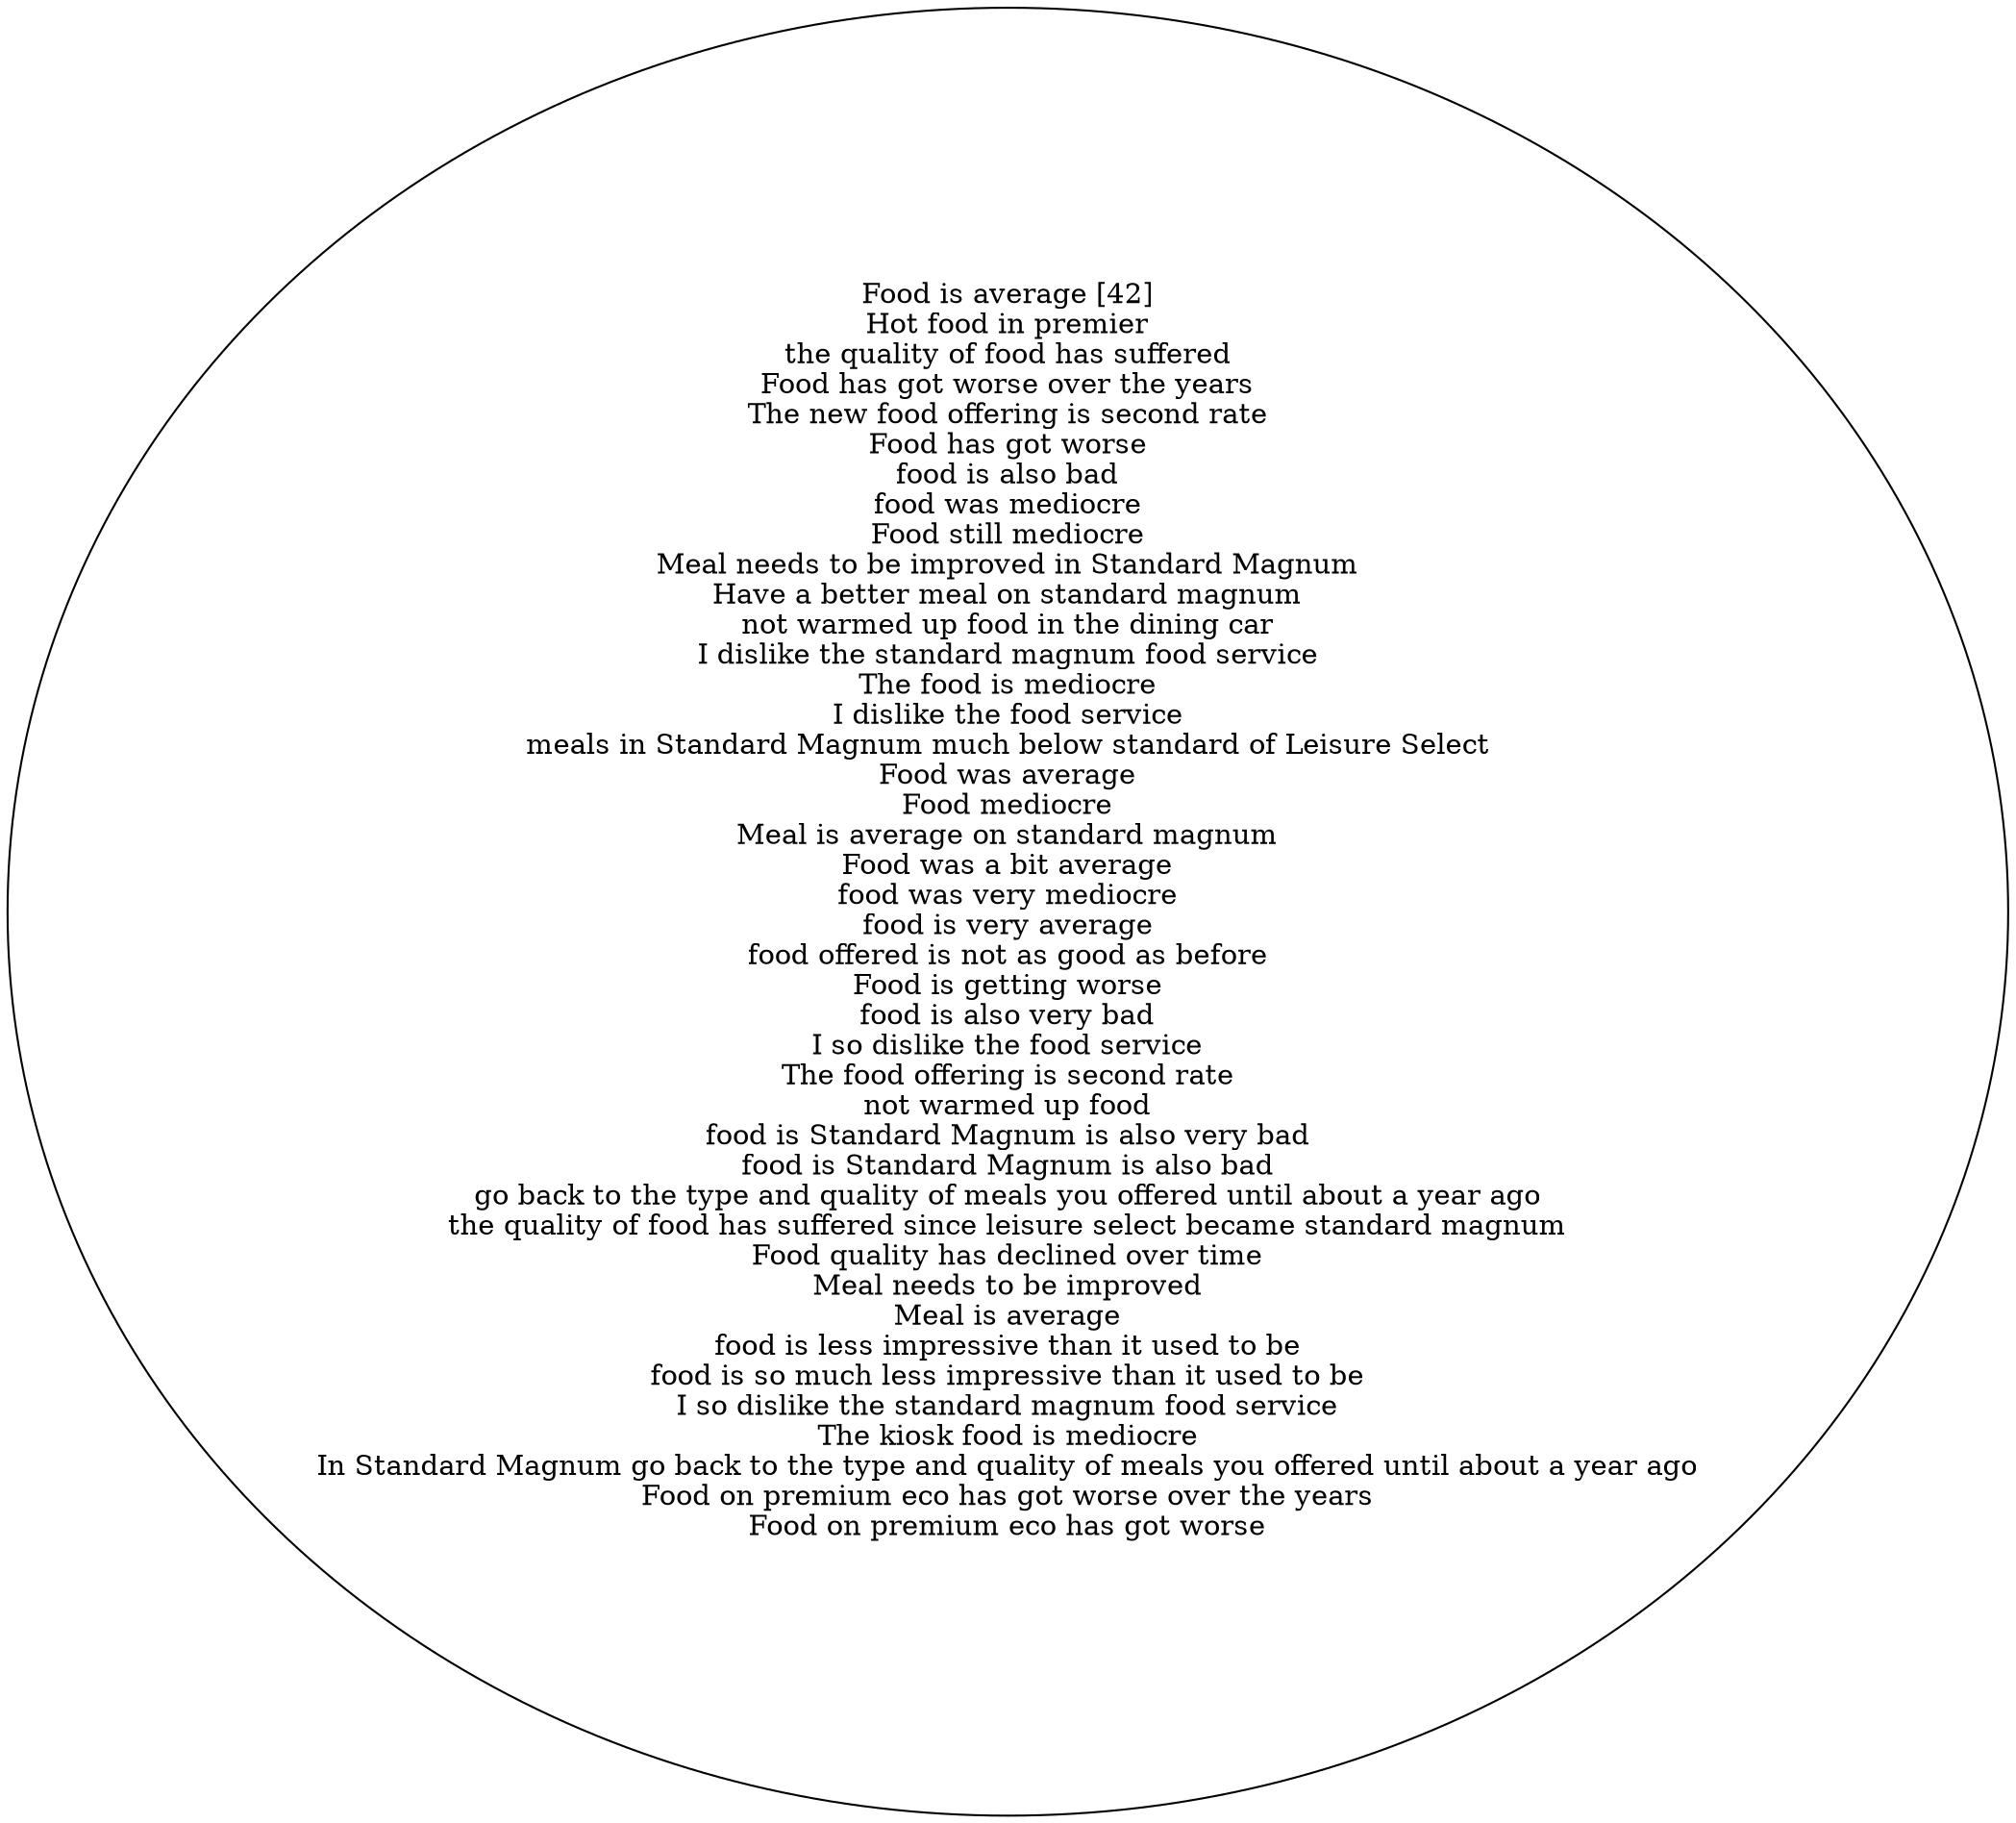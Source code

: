 digraph collapsedGraph {
"Food is average [42]\nHot food in premier\nthe quality of food has suffered\nFood has got worse over the years\nThe new food offering is second rate\nFood has got worse\nfood is also bad\nfood was mediocre\nFood still mediocre\nMeal needs to be improved in Standard Magnum\nHave a better meal on standard magnum\nnot warmed up food in the dining car\nI dislike the standard magnum food service\nThe food is mediocre\nI dislike the food service\nmeals in Standard Magnum much below standard of Leisure Select\nFood was average\nFood mediocre\nMeal is average on standard magnum\nFood was a bit average\nfood was very mediocre\nfood is very average\nfood offered is not as good as before\nFood is getting worse\nfood is also very bad\nI so dislike the food service\nThe food offering is second rate\nnot warmed up food\nfood is Standard Magnum is also very bad\nfood is Standard Magnum is also bad\ngo back to the type and quality of meals you offered until about a year ago\nthe quality of food has suffered since leisure select became standard magnum\nFood quality has declined over time\nMeal needs to be improved\nMeal is average\nfood is less impressive than it used to be\nfood is so much less impressive than it used to be\nI so dislike the standard magnum food service\nThe kiosk food is mediocre\nIn Standard Magnum go back to the type and quality of meals you offered until about a year ago\nFood on premium eco has got worse over the years\nFood on premium eco has got worse"}
